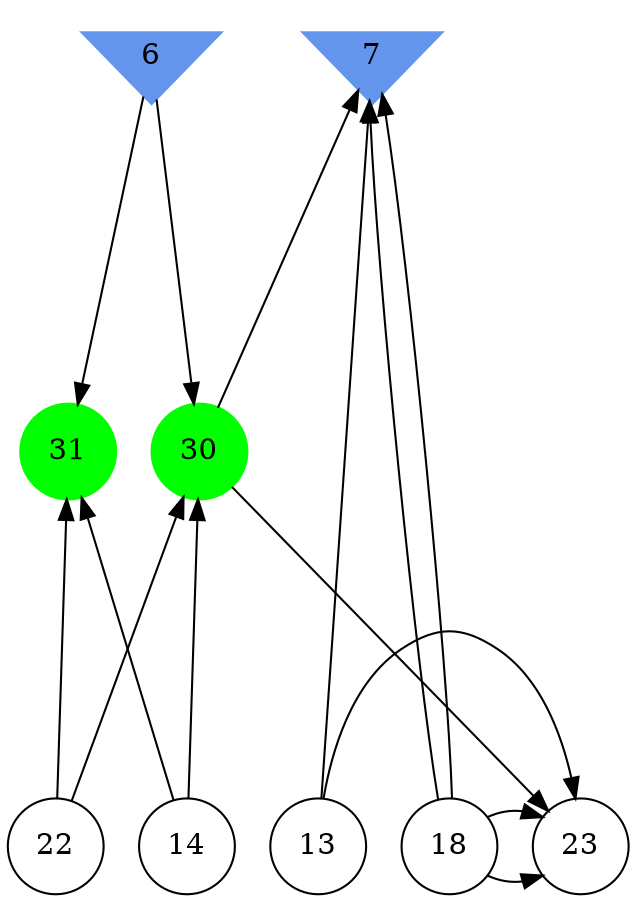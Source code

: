 digraph brain {
	ranksep=2.0;
	6 [shape=invtriangle,style=filled,color=cornflowerblue];
	7 [shape=invtriangle,style=filled,color=cornflowerblue];
	13 [shape=circle,color=black];
	14 [shape=circle,color=black];
	18 [shape=circle,color=black];
	22 [shape=circle,color=black];
	23 [shape=circle,color=black];
	30 [shape=circle,style=filled,color=green];
	31 [shape=circle,style=filled,color=green];
	13	->	7;
	13	->	23;
	18	->	7;
	18	->	23;
	30	->	7;
	30	->	23;
	18	->	7;
	18	->	23;
	6	->	31;
	6	->	30;
	14	->	31;
	14	->	30;
	22	->	31;
	22	->	30;
	{ rank=same; 6; 7; }
	{ rank=same; 13; 14; 18; 22; 23; }
	{ rank=same; 30; 31; }
}
